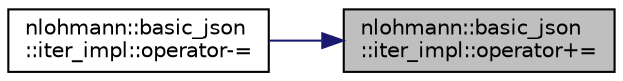 digraph "nlohmann::basic_json::iter_impl::operator+="
{
 // LATEX_PDF_SIZE
  edge [fontname="Helvetica",fontsize="10",labelfontname="Helvetica",labelfontsize="10"];
  node [fontname="Helvetica",fontsize="10",shape=record];
  rankdir="RL";
  Node19 [label="nlohmann::basic_json\l::iter_impl::operator+=",height=0.2,width=0.4,color="black", fillcolor="grey75", style="filled", fontcolor="black",tooltip="add to iterator"];
  Node19 -> Node20 [dir="back",color="midnightblue",fontsize="10",style="solid",fontname="Helvetica"];
  Node20 [label="nlohmann::basic_json\l::iter_impl::operator-=",height=0.2,width=0.4,color="black", fillcolor="white", style="filled",URL="$classnlohmann_1_1basic__json_1_1iter__impl.html#a9fd84e884e8474c000dc966d331a4854",tooltip="subtract from iterator"];
}
